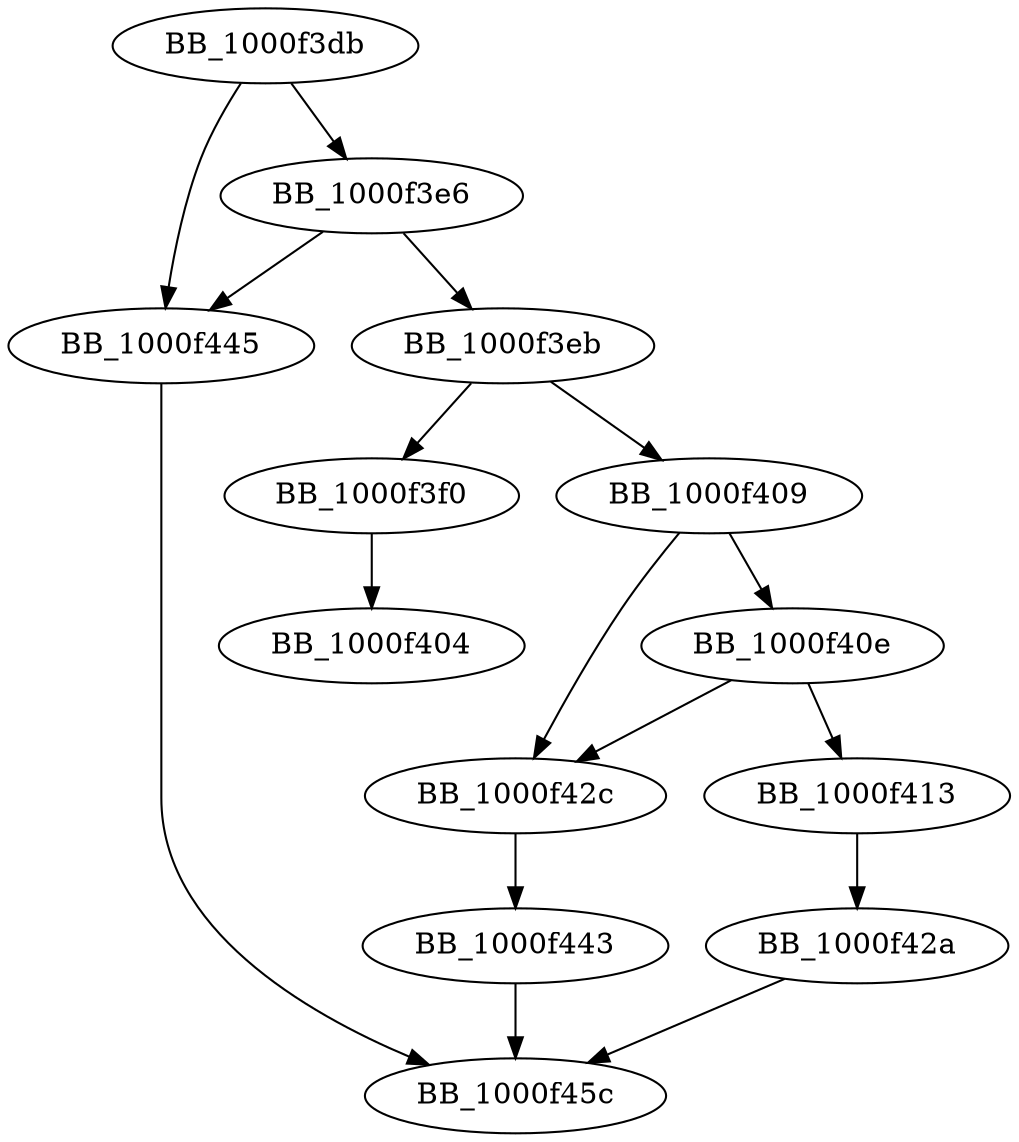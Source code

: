 DiGraph __cfltcvt_l{
BB_1000f3db->BB_1000f3e6
BB_1000f3db->BB_1000f445
BB_1000f3e6->BB_1000f3eb
BB_1000f3e6->BB_1000f445
BB_1000f3eb->BB_1000f3f0
BB_1000f3eb->BB_1000f409
BB_1000f3f0->BB_1000f404
BB_1000f409->BB_1000f40e
BB_1000f409->BB_1000f42c
BB_1000f40e->BB_1000f413
BB_1000f40e->BB_1000f42c
BB_1000f413->BB_1000f42a
BB_1000f42a->BB_1000f45c
BB_1000f42c->BB_1000f443
BB_1000f443->BB_1000f45c
BB_1000f445->BB_1000f45c
}
